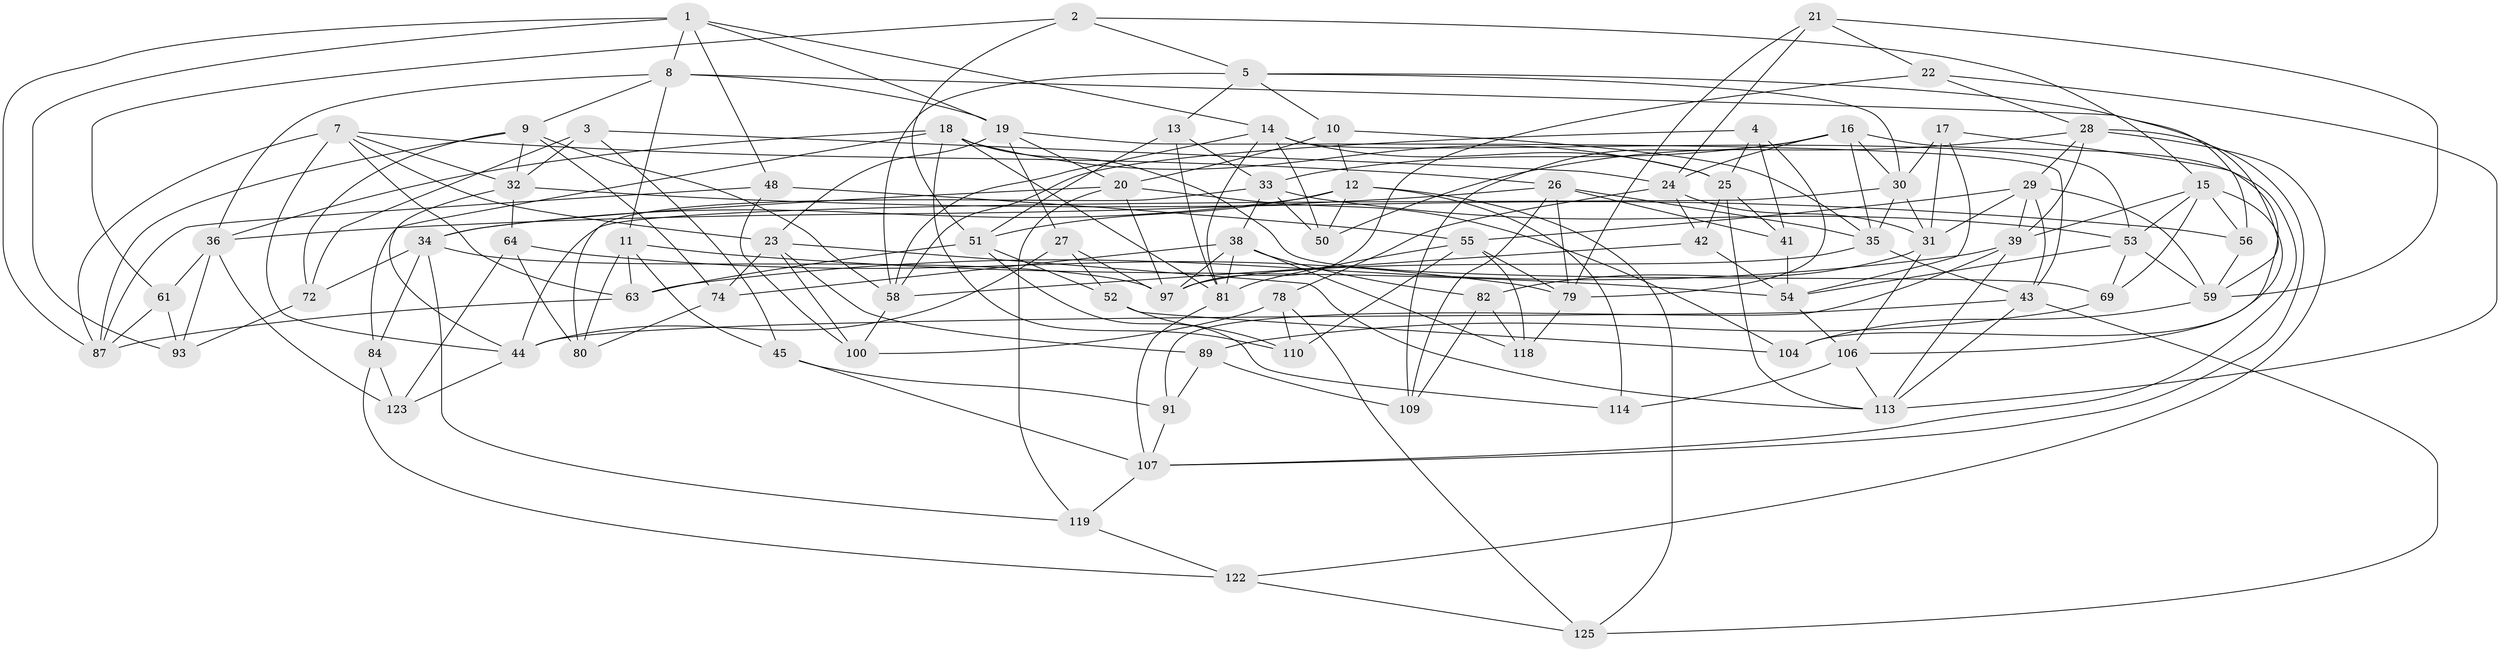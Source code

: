 // Generated by graph-tools (version 1.1) at 2025/24/03/03/25 07:24:23]
// undirected, 82 vertices, 206 edges
graph export_dot {
graph [start="1"]
  node [color=gray90,style=filled];
  1 [super="+85"];
  2;
  3;
  4;
  5 [super="+6"];
  7 [super="+62"];
  8 [super="+57"];
  9 [super="+65"];
  10;
  11 [super="+46"];
  12 [super="+92"];
  13;
  14 [super="+67"];
  15 [super="+108"];
  16 [super="+70"];
  17;
  18 [super="+66"];
  19 [super="+73"];
  20 [super="+75"];
  21;
  22;
  23 [super="+60"];
  24 [super="+76"];
  25 [super="+103"];
  26 [super="+71"];
  27;
  28 [super="+86"];
  29 [super="+102"];
  30 [super="+88"];
  31 [super="+37"];
  32 [super="+40"];
  33 [super="+49"];
  34 [super="+112"];
  35 [super="+83"];
  36 [super="+126"];
  38 [super="+47"];
  39 [super="+94"];
  41;
  42;
  43 [super="+96"];
  44 [super="+98"];
  45;
  48;
  50;
  51 [super="+90"];
  52;
  53 [super="+68"];
  54 [super="+120"];
  55 [super="+95"];
  56;
  58 [super="+105"];
  59 [super="+115"];
  61;
  63 [super="+77"];
  64;
  69;
  72;
  74;
  78;
  79 [super="+116"];
  80;
  81 [super="+117"];
  82;
  84;
  87 [super="+99"];
  89;
  91;
  93;
  97 [super="+101"];
  100;
  104;
  106 [super="+111"];
  107 [super="+124"];
  109;
  110;
  113 [super="+121"];
  114;
  118;
  119;
  122;
  123;
  125;
  1 -- 8;
  1 -- 48;
  1 -- 14;
  1 -- 19;
  1 -- 93;
  1 -- 87;
  2 -- 5;
  2 -- 51;
  2 -- 61;
  2 -- 15;
  3 -- 24;
  3 -- 45;
  3 -- 32;
  3 -- 72;
  4 -- 79;
  4 -- 25;
  4 -- 58;
  4 -- 41;
  5 -- 30;
  5 -- 58;
  5 -- 56;
  5 -- 10;
  5 -- 13;
  7 -- 63;
  7 -- 23;
  7 -- 26;
  7 -- 32;
  7 -- 44;
  7 -- 87;
  8 -- 19;
  8 -- 11;
  8 -- 9;
  8 -- 59;
  8 -- 36;
  9 -- 74;
  9 -- 72;
  9 -- 58;
  9 -- 32;
  9 -- 87;
  10 -- 12;
  10 -- 20;
  10 -- 35;
  11 -- 80;
  11 -- 45;
  11 -- 54;
  11 -- 63 [weight=2];
  12 -- 125;
  12 -- 50;
  12 -- 51;
  12 -- 114;
  12 -- 34;
  13 -- 51;
  13 -- 33;
  13 -- 81;
  14 -- 53;
  14 -- 25;
  14 -- 58;
  14 -- 50;
  14 -- 81;
  15 -- 106;
  15 -- 56;
  15 -- 39;
  15 -- 53;
  15 -- 69;
  16 -- 24;
  16 -- 35;
  16 -- 30;
  16 -- 33;
  16 -- 107;
  16 -- 109;
  17 -- 30;
  17 -- 31;
  17 -- 104;
  17 -- 54;
  18 -- 69;
  18 -- 81;
  18 -- 84;
  18 -- 36;
  18 -- 110;
  18 -- 25;
  19 -- 43;
  19 -- 20;
  19 -- 27;
  19 -- 23;
  20 -- 104;
  20 -- 97;
  20 -- 119;
  20 -- 34;
  21 -- 22;
  21 -- 24;
  21 -- 79;
  21 -- 59;
  22 -- 28;
  22 -- 97;
  22 -- 113;
  23 -- 113;
  23 -- 100;
  23 -- 89;
  23 -- 74;
  24 -- 42;
  24 -- 78;
  24 -- 31;
  25 -- 41;
  25 -- 42;
  25 -- 113;
  26 -- 109;
  26 -- 79;
  26 -- 36;
  26 -- 41;
  26 -- 35;
  27 -- 52;
  27 -- 44;
  27 -- 97;
  28 -- 122;
  28 -- 50;
  28 -- 107;
  28 -- 39;
  28 -- 29;
  29 -- 31;
  29 -- 55;
  29 -- 43;
  29 -- 59;
  29 -- 39;
  30 -- 35;
  30 -- 44;
  30 -- 31;
  31 -- 82;
  31 -- 106;
  32 -- 56;
  32 -- 64;
  32 -- 44;
  33 -- 53;
  33 -- 80;
  33 -- 50;
  33 -- 38;
  34 -- 84;
  34 -- 119;
  34 -- 97;
  34 -- 72;
  35 -- 43;
  35 -- 97;
  36 -- 93;
  36 -- 123;
  36 -- 61;
  38 -- 97;
  38 -- 74;
  38 -- 82;
  38 -- 81;
  38 -- 118;
  39 -- 63;
  39 -- 113;
  39 -- 91;
  41 -- 54;
  42 -- 58;
  42 -- 54;
  43 -- 125;
  43 -- 113;
  43 -- 44;
  44 -- 123;
  45 -- 91;
  45 -- 107;
  48 -- 100;
  48 -- 55;
  48 -- 87;
  51 -- 63;
  51 -- 114;
  51 -- 52;
  52 -- 110;
  52 -- 104;
  53 -- 69;
  53 -- 54;
  53 -- 59;
  54 -- 106;
  55 -- 81;
  55 -- 118;
  55 -- 110;
  55 -- 79;
  56 -- 59;
  58 -- 100;
  59 -- 104;
  61 -- 93;
  61 -- 87;
  63 -- 87;
  64 -- 123;
  64 -- 79;
  64 -- 80;
  69 -- 89;
  72 -- 93;
  74 -- 80;
  78 -- 110;
  78 -- 125;
  78 -- 100;
  79 -- 118;
  81 -- 107;
  82 -- 118;
  82 -- 109;
  84 -- 122;
  84 -- 123;
  89 -- 109;
  89 -- 91;
  91 -- 107;
  106 -- 114 [weight=2];
  106 -- 113;
  107 -- 119;
  119 -- 122;
  122 -- 125;
}
